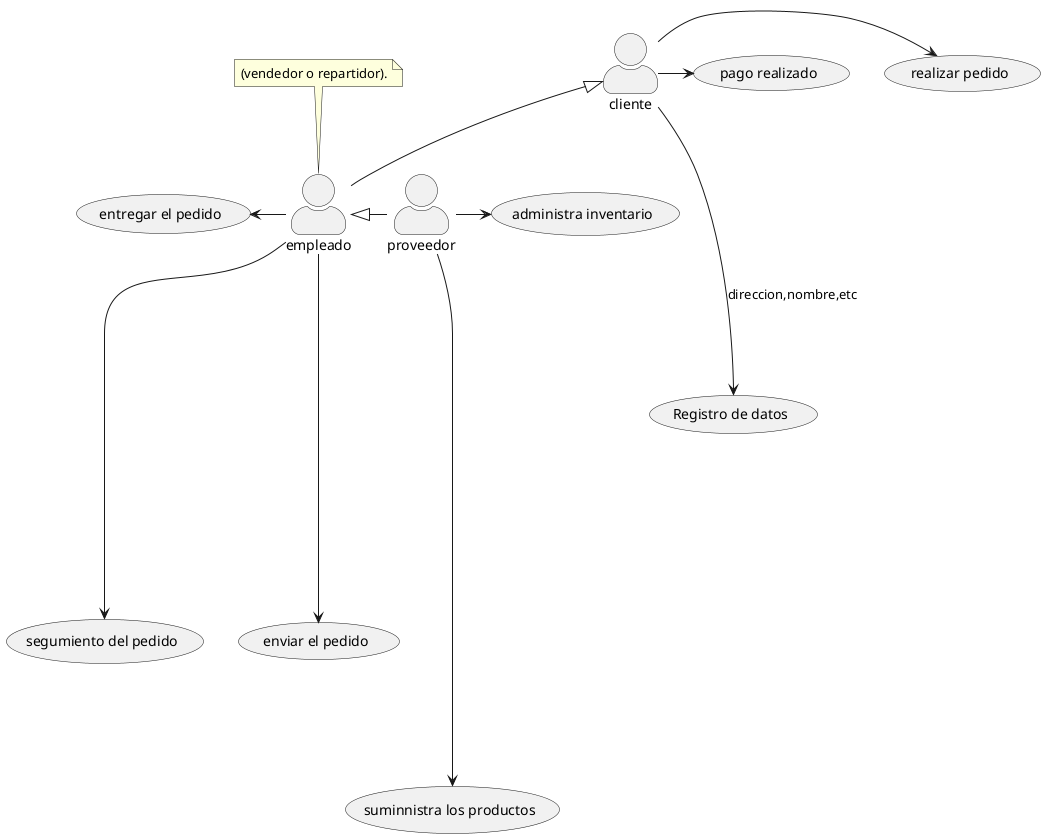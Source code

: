 @startuml
skinparam actorStyle awesome
:cliente:
cliente ----> (Registro de datos): direccion,nombre,etc
cliente -> (realizar pedido)
cliente -> (pago realizado)


:empleado:
empleado ----left----> (entregar el pedido)
empleado ------> (segumiento del pedido)
empleado ------> (enviar el pedido)
note top of empleado : (vendedor o repartidor).
:proveedor:
proveedor ----right----> (administra inventario)
proveedor --------> (suminnistra los productos)


cliente <|-- empleado
empleado <|- proveedor
@enduml

